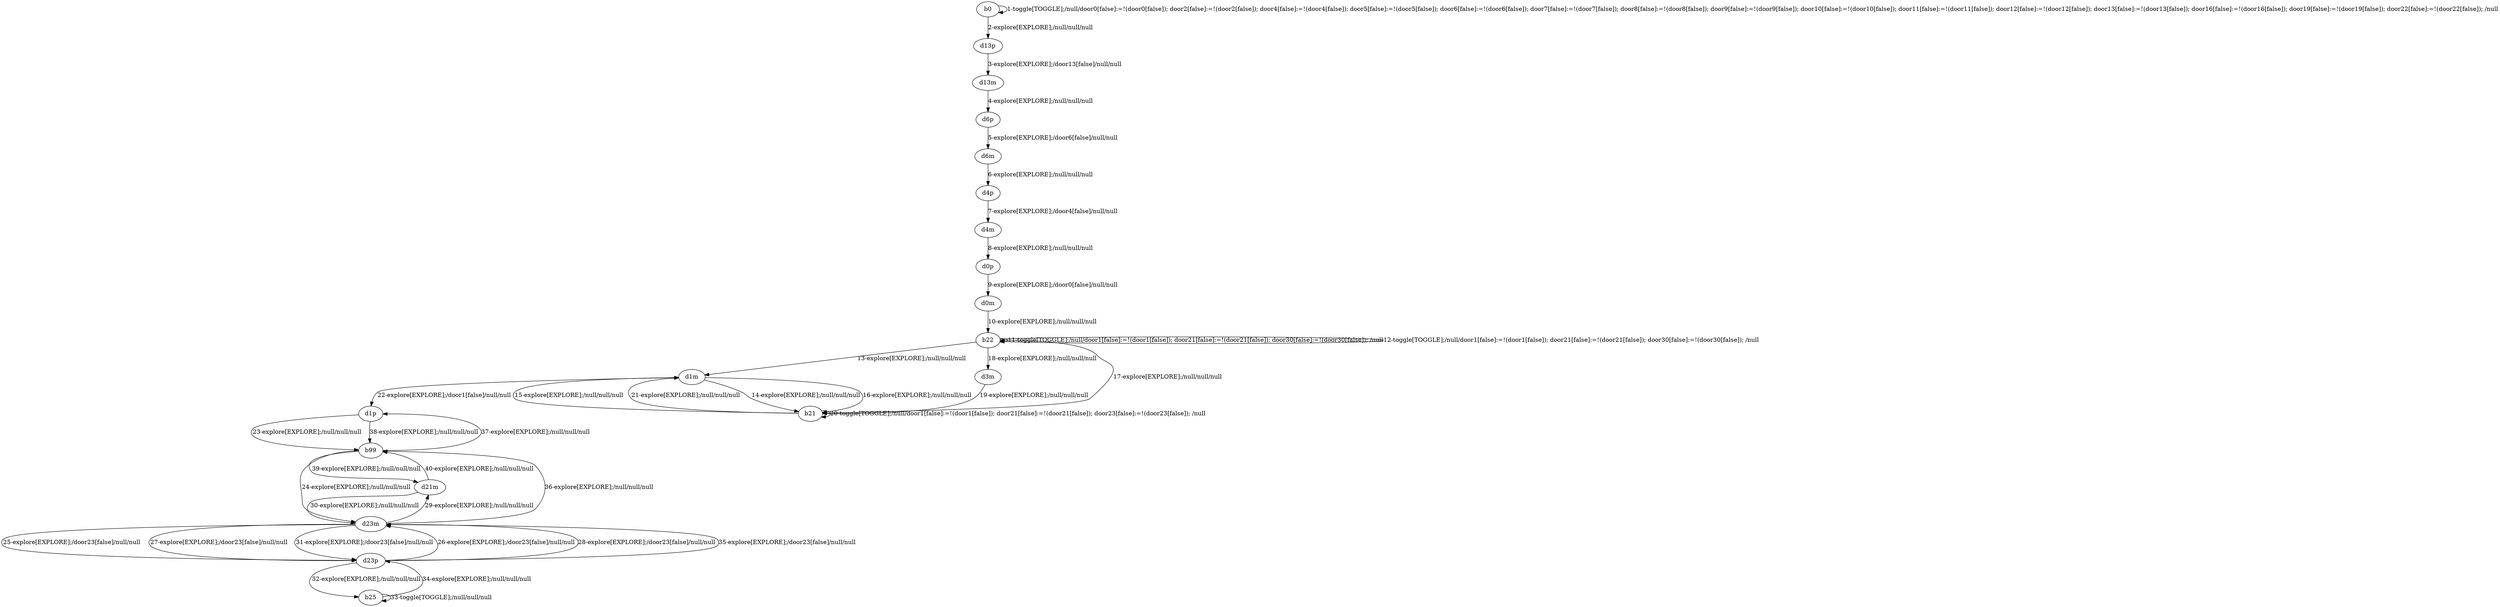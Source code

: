 # Total number of goals covered by this test: 1
# d21m --> b99

digraph g {
"b0" -> "b0" [label = "1-toggle[TOGGLE];/null/door0[false]:=!(door0[false]); door2[false]:=!(door2[false]); door4[false]:=!(door4[false]); door5[false]:=!(door5[false]); door6[false]:=!(door6[false]); door7[false]:=!(door7[false]); door8[false]:=!(door8[false]); door9[false]:=!(door9[false]); door10[false]:=!(door10[false]); door11[false]:=!(door11[false]); door12[false]:=!(door12[false]); door13[false]:=!(door13[false]); door16[false]:=!(door16[false]); door19[false]:=!(door19[false]); door22[false]:=!(door22[false]); /null"];
"b0" -> "d13p" [label = "2-explore[EXPLORE];/null/null/null"];
"d13p" -> "d13m" [label = "3-explore[EXPLORE];/door13[false]/null/null"];
"d13m" -> "d6p" [label = "4-explore[EXPLORE];/null/null/null"];
"d6p" -> "d6m" [label = "5-explore[EXPLORE];/door6[false]/null/null"];
"d6m" -> "d4p" [label = "6-explore[EXPLORE];/null/null/null"];
"d4p" -> "d4m" [label = "7-explore[EXPLORE];/door4[false]/null/null"];
"d4m" -> "d0p" [label = "8-explore[EXPLORE];/null/null/null"];
"d0p" -> "d0m" [label = "9-explore[EXPLORE];/door0[false]/null/null"];
"d0m" -> "b22" [label = "10-explore[EXPLORE];/null/null/null"];
"b22" -> "b22" [label = "11-toggle[TOGGLE];/null/door1[false]:=!(door1[false]); door21[false]:=!(door21[false]); door30[false]:=!(door30[false]); /null"];
"b22" -> "b22" [label = "12-toggle[TOGGLE];/null/door1[false]:=!(door1[false]); door21[false]:=!(door21[false]); door30[false]:=!(door30[false]); /null"];
"b22" -> "d1m" [label = "13-explore[EXPLORE];/null/null/null"];
"d1m" -> "b21" [label = "14-explore[EXPLORE];/null/null/null"];
"b21" -> "d1m" [label = "15-explore[EXPLORE];/null/null/null"];
"d1m" -> "b21" [label = "16-explore[EXPLORE];/null/null/null"];
"b21" -> "b22" [label = "17-explore[EXPLORE];/null/null/null"];
"b22" -> "d3m" [label = "18-explore[EXPLORE];/null/null/null"];
"d3m" -> "b21" [label = "19-explore[EXPLORE];/null/null/null"];
"b21" -> "b21" [label = "20-toggle[TOGGLE];/null/door1[false]:=!(door1[false]); door21[false]:=!(door21[false]); door23[false]:=!(door23[false]); /null"];
"b21" -> "d1m" [label = "21-explore[EXPLORE];/null/null/null"];
"d1m" -> "d1p" [label = "22-explore[EXPLORE];/door1[false]/null/null"];
"d1p" -> "b99" [label = "23-explore[EXPLORE];/null/null/null"];
"b99" -> "d23m" [label = "24-explore[EXPLORE];/null/null/null"];
"d23m" -> "d23p" [label = "25-explore[EXPLORE];/door23[false]/null/null"];
"d23p" -> "d23m" [label = "26-explore[EXPLORE];/door23[false]/null/null"];
"d23m" -> "d23p" [label = "27-explore[EXPLORE];/door23[false]/null/null"];
"d23p" -> "d23m" [label = "28-explore[EXPLORE];/door23[false]/null/null"];
"d23m" -> "d21m" [label = "29-explore[EXPLORE];/null/null/null"];
"d21m" -> "d23m" [label = "30-explore[EXPLORE];/null/null/null"];
"d23m" -> "d23p" [label = "31-explore[EXPLORE];/door23[false]/null/null"];
"d23p" -> "b25" [label = "32-explore[EXPLORE];/null/null/null"];
"b25" -> "b25" [label = "33-toggle[TOGGLE];/null/null/null"];
"b25" -> "d23p" [label = "34-explore[EXPLORE];/null/null/null"];
"d23p" -> "d23m" [label = "35-explore[EXPLORE];/door23[false]/null/null"];
"d23m" -> "b99" [label = "36-explore[EXPLORE];/null/null/null"];
"b99" -> "d1p" [label = "37-explore[EXPLORE];/null/null/null"];
"d1p" -> "b99" [label = "38-explore[EXPLORE];/null/null/null"];
"b99" -> "d21m" [label = "39-explore[EXPLORE];/null/null/null"];
"d21m" -> "b99" [label = "40-explore[EXPLORE];/null/null/null"];
}